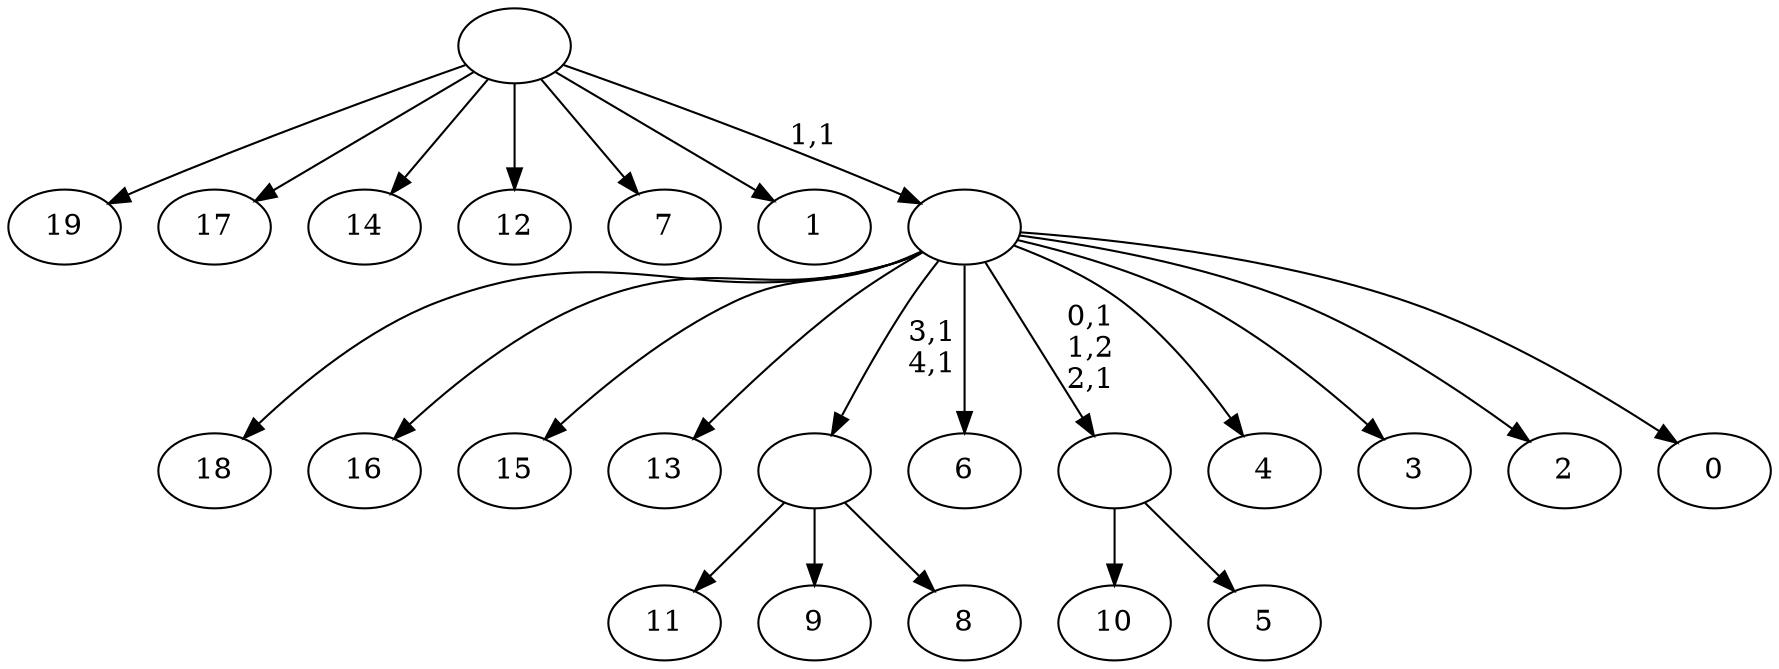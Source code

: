 digraph T {
	25 [label="19"]
	24 [label="18"]
	23 [label="17"]
	22 [label="16"]
	21 [label="15"]
	20 [label="14"]
	19 [label="13"]
	18 [label="12"]
	17 [label="11"]
	16 [label="10"]
	15 [label="9"]
	14 [label="8"]
	13 [label=""]
	11 [label="7"]
	10 [label="6"]
	9 [label="5"]
	8 [label=""]
	6 [label="4"]
	5 [label="3"]
	4 [label="2"]
	3 [label="1"]
	2 [label="0"]
	1 [label=""]
	0 [label=""]
	13 -> 17 [label=""]
	13 -> 15 [label=""]
	13 -> 14 [label=""]
	8 -> 16 [label=""]
	8 -> 9 [label=""]
	1 -> 8 [label="0,1\n1,2\n2,1"]
	1 -> 13 [label="3,1\n4,1"]
	1 -> 24 [label=""]
	1 -> 22 [label=""]
	1 -> 21 [label=""]
	1 -> 19 [label=""]
	1 -> 10 [label=""]
	1 -> 6 [label=""]
	1 -> 5 [label=""]
	1 -> 4 [label=""]
	1 -> 2 [label=""]
	0 -> 25 [label=""]
	0 -> 23 [label=""]
	0 -> 20 [label=""]
	0 -> 18 [label=""]
	0 -> 11 [label=""]
	0 -> 3 [label=""]
	0 -> 1 [label="1,1"]
}
